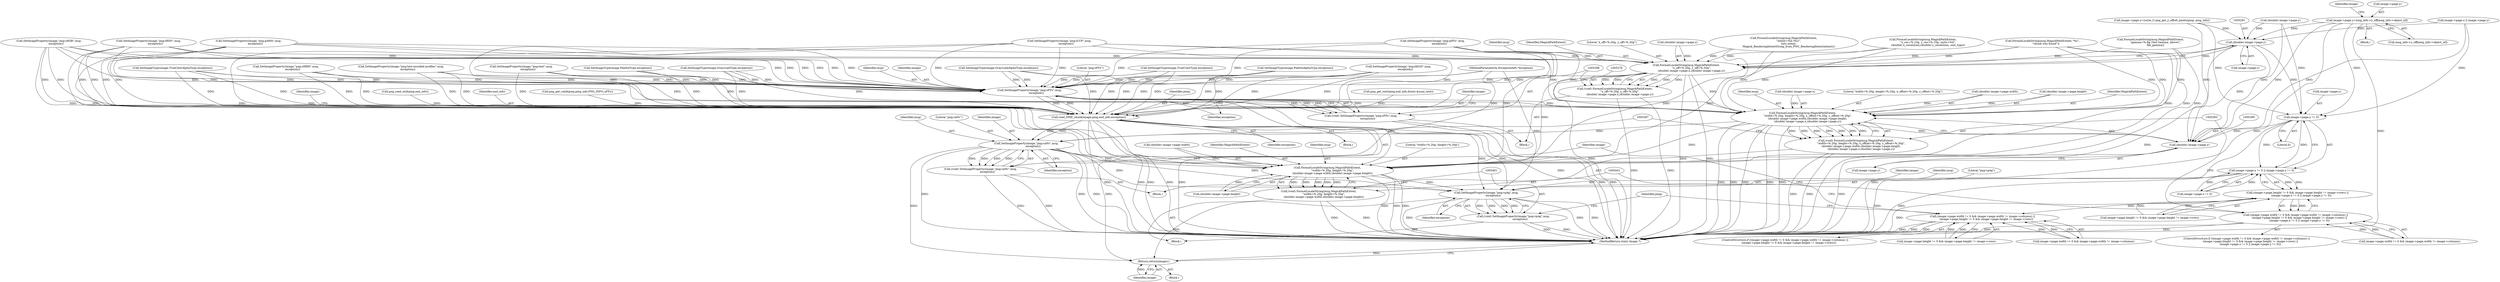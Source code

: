 digraph "0_ImageMagick_8ca35831e91c3db8c6d281d09b605001003bec08@array" {
"1002556" [label="(Call,image->page.y=mng_info->y_off[mng_info->object_id])"];
"1005290" [label="(Call,(double) image->page.y)"];
"1005279" [label="(Call,FormatLocaleString(msg,MagickPathExtent,\n            \"x_off=%.20g, y_off=%.20g\",\n            (double) image->page.x,(double) image->page.y))"];
"1005277" [label="(Call,(void) FormatLocaleString(msg,MagickPathExtent,\n            \"x_off=%.20g, y_off=%.20g\",\n            (double) image->page.x,(double) image->page.y))"];
"1005299" [label="(Call,SetImageProperty(image,\"png:oFFs\",msg,\n                exception))"];
"1005297" [label="(Call,(void) SetImageProperty(image,\"png:oFFs\",msg,\n                exception))"];
"1005304" [label="(Call,read_tIME_chunk(image,ping,end_info,exception))"];
"1005398" [label="(Call,SetImageProperty(image,\"png:caNv\",msg,\n                exception))"];
"1005396" [label="(Call,(void) SetImageProperty(image,\"png:caNv\",msg,\n                exception))"];
"1005442" [label="(Call,FormatLocaleString(msg,MagickPathExtent,\n            \"width=%.20g, height=%.20g\",\n            (double) image->page.width,(double) image->page.height))"];
"1005440" [label="(Call,(void) FormatLocaleString(msg,MagickPathExtent,\n            \"width=%.20g, height=%.20g\",\n            (double) image->page.width,(double) image->page.height))"];
"1005462" [label="(Call,SetImageProperty(image,\"png:vpAg\",msg,\n                exception))"];
"1005460" [label="(Call,(void) SetImageProperty(image,\"png:vpAg\",msg,\n                exception))"];
"1005490" [label="(Return,return(image);)"];
"1005364" [label="(Call,FormatLocaleString(msg,MagickPathExtent,\n            \"width=%.20g, height=%.20g, x_offset=%.20g, y_offset=%.20g\",\n            (double) image->page.width,(double) image->page.height,\n            (double) image->page.x,(double) image->page.y))"];
"1005362" [label="(Call,(void) FormatLocaleString(msg,MagickPathExtent,\n            \"width=%.20g, height=%.20g, x_offset=%.20g, y_offset=%.20g\",\n            (double) image->page.width,(double) image->page.height,\n            (double) image->page.x,(double) image->page.y))"];
"1005354" [label="(Call,image->page.y != 0)"];
"1005346" [label="(Call,image->page.x != 0 || image->page.y != 0)"];
"1005328" [label="(Call,(image->page.height != 0 && image->page.height != image->rows) ||\n         (image->page.x != 0 || image->page.y != 0))"];
"1005310" [label="(Call,(image->page.width != 0 && image->page.width != image->columns) ||\n         (image->page.height != 0 && image->page.height != image->rows) ||\n         (image->page.x != 0 || image->page.y != 0))"];
"1005404" [label="(Call,(image->page.width != 0 && image->page.width != image->columns) ||\n         (image->page.height != 0 && image->page.height != image->rows))"];
"1005389" [label="(Call,(double) image->page.y)"];
"1005492" [label="(MethodReturn,static Image *)"];
"1004461" [label="(Call,png_get_text(ping,end_info,&text,&num_text))"];
"1005409" [label="(Identifier,image)"];
"1005401" [label="(Identifier,msg)"];
"1005233" [label="(Call,FormatLocaleString(msg,MagickPathExtent,\n            \"gamma=%.8g (See Gamma, above)\",\n            file_gamma))"];
"1005466" [label="(Identifier,exception)"];
"1005221" [label="(Call,SetImageProperty(image,\"png:sRGB\",msg,\n                 exception))"];
"1005210" [label="(Call,FormatLocaleString(msg,MagickPathExtent,\n            \"intent=%d (%s)\",\n            (int) intent,\n            Magick_RenderingIntentString_from_PNG_RenderingIntent(intent)))"];
"1005292" [label="(Call,image->page.y)"];
"1005347" [label="(Call,image->page.x != 0)"];
"1005302" [label="(Identifier,msg)"];
"1005300" [label="(Identifier,image)"];
"1005282" [label="(Literal,\"x_off=%.20g, y_off=%.20g\")"];
"1005398" [label="(Call,SetImageProperty(image,\"png:caNv\",msg,\n                exception))"];
"1005442" [label="(Call,FormatLocaleString(msg,MagickPathExtent,\n            \"width=%.20g, height=%.20g\",\n            (double) image->page.width,(double) image->page.height))"];
"1005445" [label="(Literal,\"width=%.20g, height=%.20g\")"];
"1005446" [label="(Call,(double) image->page.width)"];
"1005399" [label="(Identifier,image)"];
"1005290" [label="(Call,(double) image->page.y)"];
"1002555" [label="(Block,)"];
"1005276" [label="(Block,)"];
"1002556" [label="(Call,image->page.y=mng_info->y_off[mng_info->object_id])"];
"1005308" [label="(Identifier,exception)"];
"1005444" [label="(Identifier,MagickPathExtent)"];
"1000177" [label="(MethodParameterIn,ExceptionInfo *exception)"];
"1005491" [label="(Identifier,image)"];
"1005129" [label="(Call,SetImageProperty(image,\"png:text-encoded profiles\",msg,\n                exception))"];
"1005354" [label="(Call,image->page.y != 0)"];
"1005365" [label="(Identifier,msg)"];
"1005422" [label="(Call,image->page.height != 0 && image->page.height != image->rows)"];
"1005198" [label="(Call,SetImageProperty(image,\"png:tRNS\",msg,\n                exception))"];
"1002571" [label="(Identifier,image)"];
"1004116" [label="(Call,png_read_end(ping,end_info))"];
"1005297" [label="(Call,(void) SetImageProperty(image,\"png:oFFs\",msg,\n                exception))"];
"1005463" [label="(Identifier,image)"];
"1005307" [label="(Identifier,end_info)"];
"1005382" [label="(Call,(double) image->page.x)"];
"1005042" [label="(Call,SetImageType(image,GrayscaleAlphaType,exception))"];
"1005094" [label="(Block,)"];
"1005367" [label="(Literal,\"width=%.20g, height=%.20g, x_offset=%.20g, y_offset=%.20g\")"];
"1005346" [label="(Call,image->page.x != 0 || image->page.y != 0)"];
"1001767" [label="(Call,image->page.y=(ssize_t) png_get_y_offset_pixels(ping, ping_info))"];
"1005306" [label="(Identifier,ping)"];
"1005368" [label="(Call,(double) image->page.width)"];
"1005283" [label="(Call,(double) image->page.x)"];
"1005469" [label="(Identifier,ping)"];
"1001807" [label="(Call,(double) image->page.y)"];
"1005311" [label="(Call,image->page.width != 0 && image->page.width != image->columns)"];
"1002562" [label="(Call,mng_info->y_off[mng_info->object_id])"];
"1005355" [label="(Call,image->page.y)"];
"1005240" [label="(Call,SetImageProperty(image,\"png:gAMA\",msg,\n                exception))"];
"1005168" [label="(Call,SetImageProperty(image,\"png:bKGD\",msg,\n                exception))"];
"1005053" [label="(Call,SetImageType(image,PaletteAlphaType,exception))"];
"1005391" [label="(Call,image->page.y)"];
"1001783" [label="(Call,image->page.x || image->page.y)"];
"1005362" [label="(Call,(void) FormatLocaleString(msg,MagickPathExtent,\n            \"width=%.20g, height=%.20g, x_offset=%.20g, y_offset=%.20g\",\n            (double) image->page.width,(double) image->page.height,\n            (double) image->page.x,(double) image->page.y))"];
"1005405" [label="(Call,image->page.width != 0 && image->page.width != image->columns)"];
"1005465" [label="(Identifier,msg)"];
"1005328" [label="(Call,(image->page.height != 0 && image->page.height != image->rows) ||\n         (image->page.x != 0 || image->page.y != 0))"];
"1005389" [label="(Call,(double) image->page.y)"];
"1005439" [label="(Block,)"];
"1005072" [label="(Call,SetImageType(image,GrayscaleType,exception))"];
"1005361" [label="(Block,)"];
"1005443" [label="(Identifier,msg)"];
"1005375" [label="(Call,(double) image->page.height)"];
"1005396" [label="(Call,(void) SetImageProperty(image,\"png:caNv\",msg,\n                exception))"];
"1005110" [label="(Call,SetImageProperty(image,\"png:text\",msg,\n                exception))"];
"1005090" [label="(Call,SetImageType(image,TrueColorType,exception))"];
"1005279" [label="(Call,FormatLocaleString(msg,MagickPathExtent,\n            \"x_off=%.20g, y_off=%.20g\",\n            (double) image->page.x,(double) image->page.y))"];
"1005440" [label="(Call,(void) FormatLocaleString(msg,MagickPathExtent,\n            \"width=%.20g, height=%.20g\",\n            (double) image->page.width,(double) image->page.height))"];
"1005309" [label="(ControlStructure,if ((image->page.width != 0 && image->page.width != image->columns) ||\n         (image->page.height != 0 && image->page.height != image->rows) ||\n         (image->page.x != 0 || image->page.y != 0)))"];
"1005402" [label="(Identifier,exception)"];
"1005253" [label="(Call,FormatLocaleString(msg,MagickPathExtent,\n            \"x_res=%.10g, y_res=%.10g, units=%d\",\n            (double) x_resolution,(double) y_resolution, unit_type))"];
"1005148" [label="(Call,SetImageProperty(image,\"png:cHRM\",msg,\n                exception))"];
"1005315" [label="(Identifier,image)"];
"1005083" [label="(Call,SetImageType(image,PaletteType,exception))"];
"1005404" [label="(Call,(image->page.width != 0 && image->page.width != image->columns) ||\n         (image->page.height != 0 && image->page.height != image->rows))"];
"1005462" [label="(Call,SetImageProperty(image,\"png:vpAg\",msg,\n                exception))"];
"1005277" [label="(Call,(void) FormatLocaleString(msg,MagickPathExtent,\n            \"x_off=%.20g, y_off=%.20g\",\n            (double) image->page.x,(double) image->page.y))"];
"1005403" [label="(ControlStructure,if ((image->page.width != 0 && image->page.width != image->columns) ||\n         (image->page.height != 0 && image->page.height != image->rows)))"];
"1005310" [label="(Call,(image->page.width != 0 && image->page.width != image->columns) ||\n         (image->page.height != 0 && image->page.height != image->rows) ||\n         (image->page.x != 0 || image->page.y != 0))"];
"1000178" [label="(Block,)"];
"1005299" [label="(Call,SetImageProperty(image,\"png:oFFs\",msg,\n                exception))"];
"1005301" [label="(Literal,\"png:oFFs\")"];
"1005186" [label="(Call,SetImageProperty(image,\"png:iCCP\",msg,\n                exception))"];
"1005305" [label="(Identifier,image)"];
"1005490" [label="(Return,return(image);)"];
"1002557" [label="(Call,image->page.y)"];
"1005460" [label="(Call,(void) SetImageProperty(image,\"png:vpAg\",msg,\n                exception))"];
"1005464" [label="(Literal,\"png:vpAg\")"];
"1005280" [label="(Identifier,msg)"];
"1005329" [label="(Call,image->page.height != 0 && image->page.height != image->rows)"];
"1005266" [label="(Call,SetImageProperty(image,\"png:pHYs\",msg,\n                exception))"];
"1005366" [label="(Identifier,MagickPathExtent)"];
"1005060" [label="(Call,SetImageType(image,TrueColorAlphaType,exception))"];
"1005304" [label="(Call,read_tIME_chunk(image,ping,end_info,exception))"];
"1005303" [label="(Identifier,exception)"];
"1005400" [label="(Literal,\"png:caNv\")"];
"1005281" [label="(Identifier,MagickPathExtent)"];
"1005175" [label="(Call,FormatLocaleString(msg,MagickPathExtent,\"%s\",\n        \"chunk was found\"))"];
"1005272" [label="(Call,png_get_valid(ping,ping_info,PNG_INFO_oFFs))"];
"1005453" [label="(Call,(double) image->page.height)"];
"1005364" [label="(Call,FormatLocaleString(msg,MagickPathExtent,\n            \"width=%.20g, height=%.20g, x_offset=%.20g, y_offset=%.20g\",\n            (double) image->page.width,(double) image->page.height,\n            (double) image->page.x,(double) image->page.y))"];
"1005360" [label="(Literal,0)"];
"1002556" -> "1002555"  [label="AST: "];
"1002556" -> "1002562"  [label="CFG: "];
"1002557" -> "1002556"  [label="AST: "];
"1002562" -> "1002556"  [label="AST: "];
"1002571" -> "1002556"  [label="CFG: "];
"1002556" -> "1005492"  [label="DDG: "];
"1002556" -> "1005492"  [label="DDG: "];
"1002556" -> "1005290"  [label="DDG: "];
"1002556" -> "1005354"  [label="DDG: "];
"1002556" -> "1005389"  [label="DDG: "];
"1005290" -> "1005279"  [label="AST: "];
"1005290" -> "1005292"  [label="CFG: "];
"1005291" -> "1005290"  [label="AST: "];
"1005292" -> "1005290"  [label="AST: "];
"1005279" -> "1005290"  [label="CFG: "];
"1005290" -> "1005492"  [label="DDG: "];
"1005290" -> "1005279"  [label="DDG: "];
"1001807" -> "1005290"  [label="DDG: "];
"1001767" -> "1005290"  [label="DDG: "];
"1001783" -> "1005290"  [label="DDG: "];
"1005290" -> "1005354"  [label="DDG: "];
"1005290" -> "1005389"  [label="DDG: "];
"1005279" -> "1005277"  [label="AST: "];
"1005280" -> "1005279"  [label="AST: "];
"1005281" -> "1005279"  [label="AST: "];
"1005282" -> "1005279"  [label="AST: "];
"1005283" -> "1005279"  [label="AST: "];
"1005277" -> "1005279"  [label="CFG: "];
"1005279" -> "1005492"  [label="DDG: "];
"1005279" -> "1005492"  [label="DDG: "];
"1005279" -> "1005492"  [label="DDG: "];
"1005279" -> "1005277"  [label="DDG: "];
"1005279" -> "1005277"  [label="DDG: "];
"1005279" -> "1005277"  [label="DDG: "];
"1005279" -> "1005277"  [label="DDG: "];
"1005279" -> "1005277"  [label="DDG: "];
"1005266" -> "1005279"  [label="DDG: "];
"1005175" -> "1005279"  [label="DDG: "];
"1005175" -> "1005279"  [label="DDG: "];
"1005221" -> "1005279"  [label="DDG: "];
"1005240" -> "1005279"  [label="DDG: "];
"1005198" -> "1005279"  [label="DDG: "];
"1005186" -> "1005279"  [label="DDG: "];
"1005253" -> "1005279"  [label="DDG: "];
"1005233" -> "1005279"  [label="DDG: "];
"1005210" -> "1005279"  [label="DDG: "];
"1005283" -> "1005279"  [label="DDG: "];
"1005279" -> "1005299"  [label="DDG: "];
"1005279" -> "1005364"  [label="DDG: "];
"1005279" -> "1005442"  [label="DDG: "];
"1005277" -> "1005276"  [label="AST: "];
"1005278" -> "1005277"  [label="AST: "];
"1005298" -> "1005277"  [label="CFG: "];
"1005277" -> "1005492"  [label="DDG: "];
"1005277" -> "1005492"  [label="DDG: "];
"1005299" -> "1005297"  [label="AST: "];
"1005299" -> "1005303"  [label="CFG: "];
"1005300" -> "1005299"  [label="AST: "];
"1005301" -> "1005299"  [label="AST: "];
"1005302" -> "1005299"  [label="AST: "];
"1005303" -> "1005299"  [label="AST: "];
"1005297" -> "1005299"  [label="CFG: "];
"1005299" -> "1005492"  [label="DDG: "];
"1005299" -> "1005297"  [label="DDG: "];
"1005299" -> "1005297"  [label="DDG: "];
"1005299" -> "1005297"  [label="DDG: "];
"1005299" -> "1005297"  [label="DDG: "];
"1005198" -> "1005299"  [label="DDG: "];
"1005198" -> "1005299"  [label="DDG: "];
"1005240" -> "1005299"  [label="DDG: "];
"1005240" -> "1005299"  [label="DDG: "];
"1005186" -> "1005299"  [label="DDG: "];
"1005186" -> "1005299"  [label="DDG: "];
"1005129" -> "1005299"  [label="DDG: "];
"1005129" -> "1005299"  [label="DDG: "];
"1005148" -> "1005299"  [label="DDG: "];
"1005148" -> "1005299"  [label="DDG: "];
"1005266" -> "1005299"  [label="DDG: "];
"1005266" -> "1005299"  [label="DDG: "];
"1005042" -> "1005299"  [label="DDG: "];
"1005042" -> "1005299"  [label="DDG: "];
"1005110" -> "1005299"  [label="DDG: "];
"1005110" -> "1005299"  [label="DDG: "];
"1005168" -> "1005299"  [label="DDG: "];
"1005168" -> "1005299"  [label="DDG: "];
"1005221" -> "1005299"  [label="DDG: "];
"1005221" -> "1005299"  [label="DDG: "];
"1005072" -> "1005299"  [label="DDG: "];
"1005072" -> "1005299"  [label="DDG: "];
"1005060" -> "1005299"  [label="DDG: "];
"1005060" -> "1005299"  [label="DDG: "];
"1005083" -> "1005299"  [label="DDG: "];
"1005083" -> "1005299"  [label="DDG: "];
"1005090" -> "1005299"  [label="DDG: "];
"1005090" -> "1005299"  [label="DDG: "];
"1005053" -> "1005299"  [label="DDG: "];
"1005053" -> "1005299"  [label="DDG: "];
"1000177" -> "1005299"  [label="DDG: "];
"1005299" -> "1005304"  [label="DDG: "];
"1005299" -> "1005304"  [label="DDG: "];
"1005299" -> "1005364"  [label="DDG: "];
"1005299" -> "1005442"  [label="DDG: "];
"1005297" -> "1005276"  [label="AST: "];
"1005298" -> "1005297"  [label="AST: "];
"1005305" -> "1005297"  [label="CFG: "];
"1005297" -> "1005492"  [label="DDG: "];
"1005297" -> "1005492"  [label="DDG: "];
"1005304" -> "1005094"  [label="AST: "];
"1005304" -> "1005308"  [label="CFG: "];
"1005305" -> "1005304"  [label="AST: "];
"1005306" -> "1005304"  [label="AST: "];
"1005307" -> "1005304"  [label="AST: "];
"1005308" -> "1005304"  [label="AST: "];
"1005315" -> "1005304"  [label="CFG: "];
"1005304" -> "1005492"  [label="DDG: "];
"1005304" -> "1005492"  [label="DDG: "];
"1005304" -> "1005492"  [label="DDG: "];
"1005304" -> "1005492"  [label="DDG: "];
"1005304" -> "1005492"  [label="DDG: "];
"1005198" -> "1005304"  [label="DDG: "];
"1005198" -> "1005304"  [label="DDG: "];
"1005240" -> "1005304"  [label="DDG: "];
"1005240" -> "1005304"  [label="DDG: "];
"1005186" -> "1005304"  [label="DDG: "];
"1005186" -> "1005304"  [label="DDG: "];
"1005129" -> "1005304"  [label="DDG: "];
"1005129" -> "1005304"  [label="DDG: "];
"1005148" -> "1005304"  [label="DDG: "];
"1005148" -> "1005304"  [label="DDG: "];
"1005266" -> "1005304"  [label="DDG: "];
"1005266" -> "1005304"  [label="DDG: "];
"1005042" -> "1005304"  [label="DDG: "];
"1005042" -> "1005304"  [label="DDG: "];
"1005110" -> "1005304"  [label="DDG: "];
"1005110" -> "1005304"  [label="DDG: "];
"1005168" -> "1005304"  [label="DDG: "];
"1005168" -> "1005304"  [label="DDG: "];
"1005221" -> "1005304"  [label="DDG: "];
"1005221" -> "1005304"  [label="DDG: "];
"1005072" -> "1005304"  [label="DDG: "];
"1005072" -> "1005304"  [label="DDG: "];
"1005060" -> "1005304"  [label="DDG: "];
"1005060" -> "1005304"  [label="DDG: "];
"1005083" -> "1005304"  [label="DDG: "];
"1005083" -> "1005304"  [label="DDG: "];
"1005090" -> "1005304"  [label="DDG: "];
"1005090" -> "1005304"  [label="DDG: "];
"1005053" -> "1005304"  [label="DDG: "];
"1005053" -> "1005304"  [label="DDG: "];
"1005272" -> "1005304"  [label="DDG: "];
"1004116" -> "1005304"  [label="DDG: "];
"1004461" -> "1005304"  [label="DDG: "];
"1000177" -> "1005304"  [label="DDG: "];
"1005304" -> "1005398"  [label="DDG: "];
"1005304" -> "1005398"  [label="DDG: "];
"1005304" -> "1005462"  [label="DDG: "];
"1005304" -> "1005462"  [label="DDG: "];
"1005304" -> "1005490"  [label="DDG: "];
"1005398" -> "1005396"  [label="AST: "];
"1005398" -> "1005402"  [label="CFG: "];
"1005399" -> "1005398"  [label="AST: "];
"1005400" -> "1005398"  [label="AST: "];
"1005401" -> "1005398"  [label="AST: "];
"1005402" -> "1005398"  [label="AST: "];
"1005396" -> "1005398"  [label="CFG: "];
"1005398" -> "1005492"  [label="DDG: "];
"1005398" -> "1005492"  [label="DDG: "];
"1005398" -> "1005492"  [label="DDG: "];
"1005398" -> "1005396"  [label="DDG: "];
"1005398" -> "1005396"  [label="DDG: "];
"1005398" -> "1005396"  [label="DDG: "];
"1005398" -> "1005396"  [label="DDG: "];
"1005364" -> "1005398"  [label="DDG: "];
"1000177" -> "1005398"  [label="DDG: "];
"1005398" -> "1005442"  [label="DDG: "];
"1005398" -> "1005462"  [label="DDG: "];
"1005398" -> "1005462"  [label="DDG: "];
"1005398" -> "1005490"  [label="DDG: "];
"1005396" -> "1005361"  [label="AST: "];
"1005397" -> "1005396"  [label="AST: "];
"1005409" -> "1005396"  [label="CFG: "];
"1005396" -> "1005492"  [label="DDG: "];
"1005396" -> "1005492"  [label="DDG: "];
"1005442" -> "1005440"  [label="AST: "];
"1005442" -> "1005453"  [label="CFG: "];
"1005443" -> "1005442"  [label="AST: "];
"1005444" -> "1005442"  [label="AST: "];
"1005445" -> "1005442"  [label="AST: "];
"1005446" -> "1005442"  [label="AST: "];
"1005453" -> "1005442"  [label="AST: "];
"1005440" -> "1005442"  [label="CFG: "];
"1005442" -> "1005492"  [label="DDG: "];
"1005442" -> "1005492"  [label="DDG: "];
"1005442" -> "1005492"  [label="DDG: "];
"1005442" -> "1005440"  [label="DDG: "];
"1005442" -> "1005440"  [label="DDG: "];
"1005442" -> "1005440"  [label="DDG: "];
"1005442" -> "1005440"  [label="DDG: "];
"1005442" -> "1005440"  [label="DDG: "];
"1005175" -> "1005442"  [label="DDG: "];
"1005175" -> "1005442"  [label="DDG: "];
"1005221" -> "1005442"  [label="DDG: "];
"1005240" -> "1005442"  [label="DDG: "];
"1005198" -> "1005442"  [label="DDG: "];
"1005186" -> "1005442"  [label="DDG: "];
"1005266" -> "1005442"  [label="DDG: "];
"1005364" -> "1005442"  [label="DDG: "];
"1005253" -> "1005442"  [label="DDG: "];
"1005233" -> "1005442"  [label="DDG: "];
"1005210" -> "1005442"  [label="DDG: "];
"1005446" -> "1005442"  [label="DDG: "];
"1005453" -> "1005442"  [label="DDG: "];
"1005442" -> "1005462"  [label="DDG: "];
"1005440" -> "1005439"  [label="AST: "];
"1005441" -> "1005440"  [label="AST: "];
"1005461" -> "1005440"  [label="CFG: "];
"1005440" -> "1005492"  [label="DDG: "];
"1005440" -> "1005492"  [label="DDG: "];
"1005462" -> "1005460"  [label="AST: "];
"1005462" -> "1005466"  [label="CFG: "];
"1005463" -> "1005462"  [label="AST: "];
"1005464" -> "1005462"  [label="AST: "];
"1005465" -> "1005462"  [label="AST: "];
"1005466" -> "1005462"  [label="AST: "];
"1005460" -> "1005462"  [label="CFG: "];
"1005462" -> "1005492"  [label="DDG: "];
"1005462" -> "1005492"  [label="DDG: "];
"1005462" -> "1005492"  [label="DDG: "];
"1005462" -> "1005460"  [label="DDG: "];
"1005462" -> "1005460"  [label="DDG: "];
"1005462" -> "1005460"  [label="DDG: "];
"1005462" -> "1005460"  [label="DDG: "];
"1000177" -> "1005462"  [label="DDG: "];
"1005462" -> "1005490"  [label="DDG: "];
"1005460" -> "1005439"  [label="AST: "];
"1005461" -> "1005460"  [label="AST: "];
"1005469" -> "1005460"  [label="CFG: "];
"1005460" -> "1005492"  [label="DDG: "];
"1005460" -> "1005492"  [label="DDG: "];
"1005490" -> "1000178"  [label="AST: "];
"1005490" -> "1005491"  [label="CFG: "];
"1005491" -> "1005490"  [label="AST: "];
"1005492" -> "1005490"  [label="CFG: "];
"1005490" -> "1005492"  [label="DDG: "];
"1005491" -> "1005490"  [label="DDG: "];
"1005364" -> "1005362"  [label="AST: "];
"1005364" -> "1005389"  [label="CFG: "];
"1005365" -> "1005364"  [label="AST: "];
"1005366" -> "1005364"  [label="AST: "];
"1005367" -> "1005364"  [label="AST: "];
"1005368" -> "1005364"  [label="AST: "];
"1005375" -> "1005364"  [label="AST: "];
"1005382" -> "1005364"  [label="AST: "];
"1005389" -> "1005364"  [label="AST: "];
"1005362" -> "1005364"  [label="CFG: "];
"1005364" -> "1005492"  [label="DDG: "];
"1005364" -> "1005492"  [label="DDG: "];
"1005364" -> "1005492"  [label="DDG: "];
"1005364" -> "1005492"  [label="DDG: "];
"1005364" -> "1005492"  [label="DDG: "];
"1005364" -> "1005362"  [label="DDG: "];
"1005364" -> "1005362"  [label="DDG: "];
"1005364" -> "1005362"  [label="DDG: "];
"1005364" -> "1005362"  [label="DDG: "];
"1005364" -> "1005362"  [label="DDG: "];
"1005364" -> "1005362"  [label="DDG: "];
"1005364" -> "1005362"  [label="DDG: "];
"1005175" -> "1005364"  [label="DDG: "];
"1005175" -> "1005364"  [label="DDG: "];
"1005221" -> "1005364"  [label="DDG: "];
"1005240" -> "1005364"  [label="DDG: "];
"1005198" -> "1005364"  [label="DDG: "];
"1005186" -> "1005364"  [label="DDG: "];
"1005266" -> "1005364"  [label="DDG: "];
"1005253" -> "1005364"  [label="DDG: "];
"1005233" -> "1005364"  [label="DDG: "];
"1005210" -> "1005364"  [label="DDG: "];
"1005368" -> "1005364"  [label="DDG: "];
"1005375" -> "1005364"  [label="DDG: "];
"1005382" -> "1005364"  [label="DDG: "];
"1005389" -> "1005364"  [label="DDG: "];
"1005362" -> "1005361"  [label="AST: "];
"1005363" -> "1005362"  [label="AST: "];
"1005397" -> "1005362"  [label="CFG: "];
"1005362" -> "1005492"  [label="DDG: "];
"1005362" -> "1005492"  [label="DDG: "];
"1005354" -> "1005346"  [label="AST: "];
"1005354" -> "1005360"  [label="CFG: "];
"1005355" -> "1005354"  [label="AST: "];
"1005360" -> "1005354"  [label="AST: "];
"1005346" -> "1005354"  [label="CFG: "];
"1005354" -> "1005492"  [label="DDG: "];
"1005354" -> "1005346"  [label="DDG: "];
"1005354" -> "1005346"  [label="DDG: "];
"1001807" -> "1005354"  [label="DDG: "];
"1001767" -> "1005354"  [label="DDG: "];
"1001783" -> "1005354"  [label="DDG: "];
"1005354" -> "1005389"  [label="DDG: "];
"1005346" -> "1005328"  [label="AST: "];
"1005346" -> "1005347"  [label="CFG: "];
"1005347" -> "1005346"  [label="AST: "];
"1005328" -> "1005346"  [label="CFG: "];
"1005346" -> "1005492"  [label="DDG: "];
"1005346" -> "1005492"  [label="DDG: "];
"1005346" -> "1005328"  [label="DDG: "];
"1005346" -> "1005328"  [label="DDG: "];
"1005347" -> "1005346"  [label="DDG: "];
"1005347" -> "1005346"  [label="DDG: "];
"1005328" -> "1005310"  [label="AST: "];
"1005328" -> "1005329"  [label="CFG: "];
"1005329" -> "1005328"  [label="AST: "];
"1005310" -> "1005328"  [label="CFG: "];
"1005328" -> "1005492"  [label="DDG: "];
"1005328" -> "1005310"  [label="DDG: "];
"1005328" -> "1005310"  [label="DDG: "];
"1005329" -> "1005328"  [label="DDG: "];
"1005329" -> "1005328"  [label="DDG: "];
"1005328" -> "1005404"  [label="DDG: "];
"1005310" -> "1005309"  [label="AST: "];
"1005310" -> "1005311"  [label="CFG: "];
"1005311" -> "1005310"  [label="AST: "];
"1005363" -> "1005310"  [label="CFG: "];
"1005409" -> "1005310"  [label="CFG: "];
"1005310" -> "1005492"  [label="DDG: "];
"1005310" -> "1005492"  [label="DDG: "];
"1005311" -> "1005310"  [label="DDG: "];
"1005311" -> "1005310"  [label="DDG: "];
"1005404" -> "1005403"  [label="AST: "];
"1005404" -> "1005405"  [label="CFG: "];
"1005404" -> "1005422"  [label="CFG: "];
"1005405" -> "1005404"  [label="AST: "];
"1005422" -> "1005404"  [label="AST: "];
"1005441" -> "1005404"  [label="CFG: "];
"1005469" -> "1005404"  [label="CFG: "];
"1005404" -> "1005492"  [label="DDG: "];
"1005404" -> "1005492"  [label="DDG: "];
"1005404" -> "1005492"  [label="DDG: "];
"1005405" -> "1005404"  [label="DDG: "];
"1005405" -> "1005404"  [label="DDG: "];
"1005422" -> "1005404"  [label="DDG: "];
"1005422" -> "1005404"  [label="DDG: "];
"1005389" -> "1005391"  [label="CFG: "];
"1005390" -> "1005389"  [label="AST: "];
"1005391" -> "1005389"  [label="AST: "];
"1005389" -> "1005492"  [label="DDG: "];
"1001807" -> "1005389"  [label="DDG: "];
"1001767" -> "1005389"  [label="DDG: "];
"1001783" -> "1005389"  [label="DDG: "];
}
